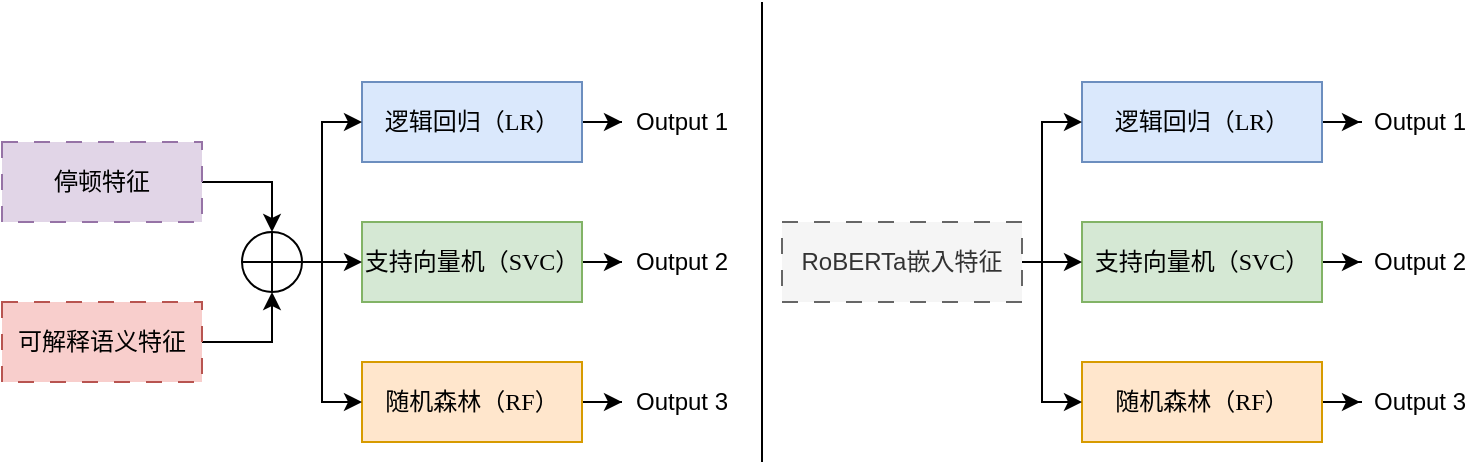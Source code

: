 <mxfile version="26.2.4">
  <diagram name="第 1 页" id="Nj6jL3iF-cbzKe7Uma_I">
    <mxGraphModel dx="952" dy="524" grid="1" gridSize="10" guides="1" tooltips="1" connect="1" arrows="1" fold="1" page="1" pageScale="1" pageWidth="827" pageHeight="1169" math="0" shadow="0">
      <root>
        <mxCell id="0" />
        <mxCell id="1" parent="0" />
        <mxCell id="UXmdSZFjac0OBOjeiZmb-26" value="" style="edgeStyle=orthogonalEdgeStyle;rounded=0;orthogonalLoop=1;jettySize=auto;html=1;" edge="1" parent="1" source="UXmdSZFjac0OBOjeiZmb-1" target="UXmdSZFjac0OBOjeiZmb-25">
          <mxGeometry relative="1" as="geometry" />
        </mxCell>
        <mxCell id="UXmdSZFjac0OBOjeiZmb-1" value="逻辑回归（LR）" style="rounded=0;whiteSpace=wrap;html=1;fontFamily=Times New Roman;fillColor=#dae8fc;strokeColor=#6c8ebf;" vertex="1" parent="1">
          <mxGeometry x="240" y="210" width="110" height="40" as="geometry" />
        </mxCell>
        <mxCell id="UXmdSZFjac0OBOjeiZmb-28" value="" style="edgeStyle=orthogonalEdgeStyle;rounded=0;orthogonalLoop=1;jettySize=auto;html=1;" edge="1" parent="1" source="UXmdSZFjac0OBOjeiZmb-2" target="UXmdSZFjac0OBOjeiZmb-27">
          <mxGeometry relative="1" as="geometry" />
        </mxCell>
        <mxCell id="UXmdSZFjac0OBOjeiZmb-2" value="支持向量机（SVC）" style="rounded=0;whiteSpace=wrap;html=1;fontFamily=Times New Roman;fillColor=#d5e8d4;strokeColor=#82b366;" vertex="1" parent="1">
          <mxGeometry x="240" y="280" width="110" height="40" as="geometry" />
        </mxCell>
        <mxCell id="UXmdSZFjac0OBOjeiZmb-30" value="" style="edgeStyle=orthogonalEdgeStyle;rounded=0;orthogonalLoop=1;jettySize=auto;html=1;" edge="1" parent="1" source="UXmdSZFjac0OBOjeiZmb-3" target="UXmdSZFjac0OBOjeiZmb-29">
          <mxGeometry relative="1" as="geometry" />
        </mxCell>
        <mxCell id="UXmdSZFjac0OBOjeiZmb-3" value="随机森林（RF）" style="rounded=0;whiteSpace=wrap;html=1;fontFamily=Times New Roman;fillColor=#ffe6cc;strokeColor=#d79b00;" vertex="1" parent="1">
          <mxGeometry x="240" y="350" width="110" height="40" as="geometry" />
        </mxCell>
        <mxCell id="UXmdSZFjac0OBOjeiZmb-8" style="edgeStyle=orthogonalEdgeStyle;rounded=0;orthogonalLoop=1;jettySize=auto;html=1;exitX=1;exitY=0.5;exitDx=0;exitDy=0;entryX=0.5;entryY=0;entryDx=0;entryDy=0;" edge="1" parent="1" source="UXmdSZFjac0OBOjeiZmb-4" target="UXmdSZFjac0OBOjeiZmb-7">
          <mxGeometry relative="1" as="geometry" />
        </mxCell>
        <mxCell id="UXmdSZFjac0OBOjeiZmb-4" value="停顿特征" style="rounded=0;whiteSpace=wrap;html=1;dashed=1;dashPattern=8 8;fillColor=#e1d5e7;strokeColor=#9673a6;" vertex="1" parent="1">
          <mxGeometry x="60" y="240" width="100" height="40" as="geometry" />
        </mxCell>
        <mxCell id="UXmdSZFjac0OBOjeiZmb-9" style="edgeStyle=orthogonalEdgeStyle;rounded=0;orthogonalLoop=1;jettySize=auto;html=1;exitX=1;exitY=0.5;exitDx=0;exitDy=0;entryX=0.5;entryY=1;entryDx=0;entryDy=0;" edge="1" parent="1" source="UXmdSZFjac0OBOjeiZmb-5" target="UXmdSZFjac0OBOjeiZmb-7">
          <mxGeometry relative="1" as="geometry" />
        </mxCell>
        <mxCell id="UXmdSZFjac0OBOjeiZmb-5" value="可解释语义特征" style="rounded=0;whiteSpace=wrap;html=1;dashed=1;dashPattern=8 8;fillColor=#f8cecc;strokeColor=#b85450;" vertex="1" parent="1">
          <mxGeometry x="60" y="320" width="100" height="40" as="geometry" />
        </mxCell>
        <mxCell id="UXmdSZFjac0OBOjeiZmb-10" style="edgeStyle=orthogonalEdgeStyle;rounded=0;orthogonalLoop=1;jettySize=auto;html=1;exitX=1;exitY=0.5;exitDx=0;exitDy=0;entryX=0;entryY=0.5;entryDx=0;entryDy=0;" edge="1" parent="1" source="UXmdSZFjac0OBOjeiZmb-7" target="UXmdSZFjac0OBOjeiZmb-1">
          <mxGeometry relative="1" as="geometry">
            <Array as="points">
              <mxPoint x="220" y="300" />
              <mxPoint x="220" y="230" />
            </Array>
          </mxGeometry>
        </mxCell>
        <mxCell id="UXmdSZFjac0OBOjeiZmb-11" style="edgeStyle=orthogonalEdgeStyle;rounded=0;orthogonalLoop=1;jettySize=auto;html=1;exitX=1;exitY=0.5;exitDx=0;exitDy=0;entryX=0;entryY=0.5;entryDx=0;entryDy=0;" edge="1" parent="1" source="UXmdSZFjac0OBOjeiZmb-7" target="UXmdSZFjac0OBOjeiZmb-2">
          <mxGeometry relative="1" as="geometry" />
        </mxCell>
        <mxCell id="UXmdSZFjac0OBOjeiZmb-12" style="edgeStyle=orthogonalEdgeStyle;rounded=0;orthogonalLoop=1;jettySize=auto;html=1;exitX=1;exitY=0.5;exitDx=0;exitDy=0;entryX=0;entryY=0.5;entryDx=0;entryDy=0;" edge="1" parent="1" source="UXmdSZFjac0OBOjeiZmb-7" target="UXmdSZFjac0OBOjeiZmb-3">
          <mxGeometry relative="1" as="geometry">
            <Array as="points">
              <mxPoint x="220" y="300" />
              <mxPoint x="220" y="370" />
            </Array>
          </mxGeometry>
        </mxCell>
        <mxCell id="UXmdSZFjac0OBOjeiZmb-7" value="" style="shape=orEllipse;perimeter=ellipsePerimeter;whiteSpace=wrap;html=1;backgroundOutline=1;" vertex="1" parent="1">
          <mxGeometry x="180" y="285" width="30" height="30" as="geometry" />
        </mxCell>
        <mxCell id="UXmdSZFjac0OBOjeiZmb-34" value="" style="edgeStyle=orthogonalEdgeStyle;rounded=0;orthogonalLoop=1;jettySize=auto;html=1;" edge="1" parent="1" source="UXmdSZFjac0OBOjeiZmb-13" target="UXmdSZFjac0OBOjeiZmb-31">
          <mxGeometry relative="1" as="geometry" />
        </mxCell>
        <mxCell id="UXmdSZFjac0OBOjeiZmb-13" value="逻辑回归（LR）" style="rounded=0;whiteSpace=wrap;html=1;fontFamily=Times New Roman;fillColor=#dae8fc;strokeColor=#6c8ebf;" vertex="1" parent="1">
          <mxGeometry x="600" y="210" width="120" height="40" as="geometry" />
        </mxCell>
        <mxCell id="UXmdSZFjac0OBOjeiZmb-35" value="" style="edgeStyle=orthogonalEdgeStyle;rounded=0;orthogonalLoop=1;jettySize=auto;html=1;" edge="1" parent="1" source="UXmdSZFjac0OBOjeiZmb-14" target="UXmdSZFjac0OBOjeiZmb-32">
          <mxGeometry relative="1" as="geometry" />
        </mxCell>
        <mxCell id="UXmdSZFjac0OBOjeiZmb-14" value="支持向量机（SVC）" style="rounded=0;whiteSpace=wrap;html=1;fontFamily=Times New Roman;fillColor=#d5e8d4;strokeColor=#82b366;" vertex="1" parent="1">
          <mxGeometry x="600" y="280" width="120" height="40" as="geometry" />
        </mxCell>
        <mxCell id="UXmdSZFjac0OBOjeiZmb-36" value="" style="edgeStyle=orthogonalEdgeStyle;rounded=0;orthogonalLoop=1;jettySize=auto;html=1;" edge="1" parent="1" source="UXmdSZFjac0OBOjeiZmb-15" target="UXmdSZFjac0OBOjeiZmb-33">
          <mxGeometry relative="1" as="geometry" />
        </mxCell>
        <mxCell id="UXmdSZFjac0OBOjeiZmb-15" value="随机森林（RF）" style="rounded=0;whiteSpace=wrap;html=1;fontFamily=Times New Roman;fillColor=#ffe6cc;strokeColor=#d79b00;" vertex="1" parent="1">
          <mxGeometry x="600" y="350" width="120" height="40" as="geometry" />
        </mxCell>
        <mxCell id="UXmdSZFjac0OBOjeiZmb-17" value="RoBERTa嵌入特征" style="rounded=0;whiteSpace=wrap;html=1;dashed=1;dashPattern=8 8;fillColor=#f5f5f5;strokeColor=#666666;fontColor=#333333;" vertex="1" parent="1">
          <mxGeometry x="450" y="280" width="120" height="40" as="geometry" />
        </mxCell>
        <mxCell id="UXmdSZFjac0OBOjeiZmb-20" style="edgeStyle=orthogonalEdgeStyle;rounded=0;orthogonalLoop=1;jettySize=auto;html=1;exitX=1;exitY=0.5;exitDx=0;exitDy=0;entryX=0;entryY=0.5;entryDx=0;entryDy=0;" edge="1" parent="1" target="UXmdSZFjac0OBOjeiZmb-13">
          <mxGeometry relative="1" as="geometry">
            <Array as="points">
              <mxPoint x="580" y="300" />
              <mxPoint x="580" y="230" />
            </Array>
            <mxPoint x="570.0" y="300" as="sourcePoint" />
          </mxGeometry>
        </mxCell>
        <mxCell id="UXmdSZFjac0OBOjeiZmb-21" style="edgeStyle=orthogonalEdgeStyle;rounded=0;orthogonalLoop=1;jettySize=auto;html=1;exitX=1;exitY=0.5;exitDx=0;exitDy=0;entryX=0;entryY=0.5;entryDx=0;entryDy=0;" edge="1" parent="1" target="UXmdSZFjac0OBOjeiZmb-14">
          <mxGeometry relative="1" as="geometry">
            <mxPoint x="570.0" y="300" as="sourcePoint" />
          </mxGeometry>
        </mxCell>
        <mxCell id="UXmdSZFjac0OBOjeiZmb-22" style="edgeStyle=orthogonalEdgeStyle;rounded=0;orthogonalLoop=1;jettySize=auto;html=1;exitX=1;exitY=0.5;exitDx=0;exitDy=0;entryX=0;entryY=0.5;entryDx=0;entryDy=0;" edge="1" parent="1" source="UXmdSZFjac0OBOjeiZmb-17" target="UXmdSZFjac0OBOjeiZmb-15">
          <mxGeometry relative="1" as="geometry">
            <Array as="points">
              <mxPoint x="580" y="300" />
              <mxPoint x="580" y="370" />
            </Array>
            <mxPoint x="570.0" y="300" as="sourcePoint" />
          </mxGeometry>
        </mxCell>
        <mxCell id="UXmdSZFjac0OBOjeiZmb-25" value="Output 1" style="text;html=1;align=center;verticalAlign=middle;whiteSpace=wrap;rounded=0;" vertex="1" parent="1">
          <mxGeometry x="370" y="215" width="60" height="30" as="geometry" />
        </mxCell>
        <mxCell id="UXmdSZFjac0OBOjeiZmb-27" value="Output 2" style="text;html=1;align=center;verticalAlign=middle;whiteSpace=wrap;rounded=0;" vertex="1" parent="1">
          <mxGeometry x="370" y="285" width="60" height="30" as="geometry" />
        </mxCell>
        <mxCell id="UXmdSZFjac0OBOjeiZmb-29" value="Output 3" style="text;html=1;align=center;verticalAlign=middle;whiteSpace=wrap;rounded=0;" vertex="1" parent="1">
          <mxGeometry x="370" y="355" width="60" height="30" as="geometry" />
        </mxCell>
        <mxCell id="UXmdSZFjac0OBOjeiZmb-31" value="Output 1" style="text;html=1;align=center;verticalAlign=middle;whiteSpace=wrap;rounded=0;" vertex="1" parent="1">
          <mxGeometry x="739" y="215" width="60" height="30" as="geometry" />
        </mxCell>
        <mxCell id="UXmdSZFjac0OBOjeiZmb-32" value="Output 2" style="text;html=1;align=center;verticalAlign=middle;whiteSpace=wrap;rounded=0;" vertex="1" parent="1">
          <mxGeometry x="739" y="285" width="60" height="30" as="geometry" />
        </mxCell>
        <mxCell id="UXmdSZFjac0OBOjeiZmb-33" value="Output 3" style="text;html=1;align=center;verticalAlign=middle;whiteSpace=wrap;rounded=0;" vertex="1" parent="1">
          <mxGeometry x="739" y="355" width="60" height="30" as="geometry" />
        </mxCell>
        <mxCell id="UXmdSZFjac0OBOjeiZmb-37" value="" style="endArrow=none;html=1;rounded=0;" edge="1" parent="1">
          <mxGeometry width="50" height="50" relative="1" as="geometry">
            <mxPoint x="440" y="400" as="sourcePoint" />
            <mxPoint x="440" y="170" as="targetPoint" />
          </mxGeometry>
        </mxCell>
      </root>
    </mxGraphModel>
  </diagram>
</mxfile>
